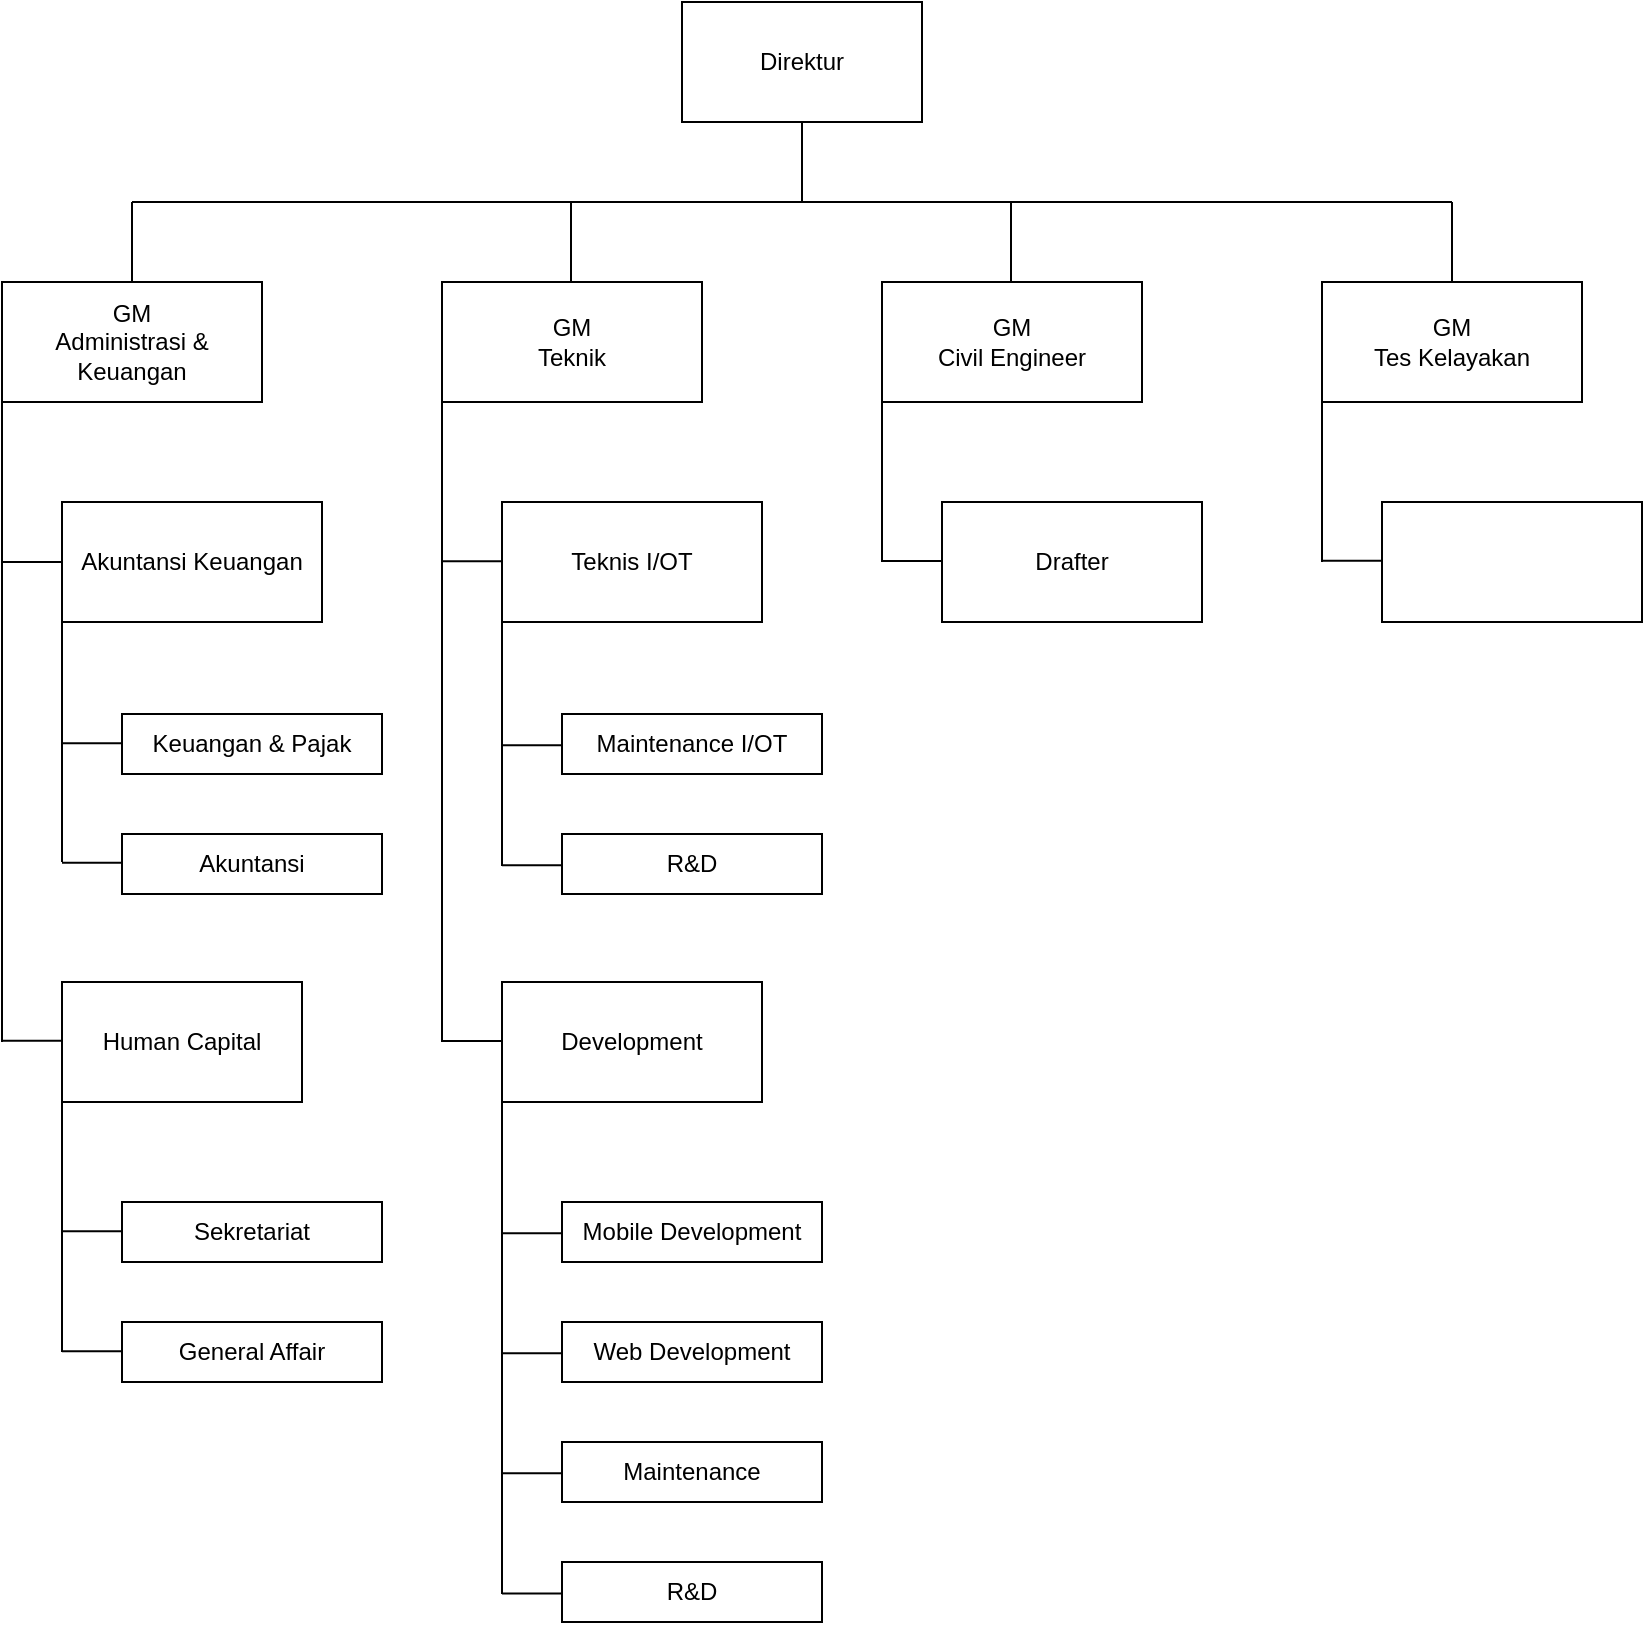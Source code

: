 <mxfile version="20.4.0" type="github">
  <diagram id="isSHysZSOV_eZTjE9S0N" name="Page-1">
    <mxGraphModel dx="1296" dy="612" grid="1" gridSize="10" guides="1" tooltips="1" connect="1" arrows="1" fold="1" page="1" pageScale="1" pageWidth="1169" pageHeight="1654" math="0" shadow="0">
      <root>
        <mxCell id="0" />
        <mxCell id="1" parent="0" />
        <mxCell id="lWKQJTrCnq6i_7RbVUrm-1" value="&lt;font style=&quot;font-size: 12px;&quot;&gt;Direktur&lt;/font&gt;" style="rounded=0;whiteSpace=wrap;html=1;" parent="1" vertex="1">
          <mxGeometry x="520" y="120" width="120" height="60" as="geometry" />
        </mxCell>
        <mxCell id="lWKQJTrCnq6i_7RbVUrm-2" value="&lt;font style=&quot;font-size: 12px;&quot;&gt;GM&lt;br&gt;Administrasi &amp;amp; Keuangan&lt;/font&gt;" style="rounded=0;whiteSpace=wrap;html=1;" parent="1" vertex="1">
          <mxGeometry x="180" y="260" width="130" height="60" as="geometry" />
        </mxCell>
        <mxCell id="lWKQJTrCnq6i_7RbVUrm-3" value="&lt;font style=&quot;font-size: 12px;&quot;&gt;GM&lt;br&gt;Teknik&lt;/font&gt;" style="rounded=0;whiteSpace=wrap;html=1;" parent="1" vertex="1">
          <mxGeometry x="400" y="260" width="130" height="60" as="geometry" />
        </mxCell>
        <mxCell id="lWKQJTrCnq6i_7RbVUrm-4" value="&lt;font style=&quot;font-size: 12px;&quot;&gt;GM&lt;br&gt;Tes Kelayakan&lt;/font&gt;" style="rounded=0;whiteSpace=wrap;html=1;" parent="1" vertex="1">
          <mxGeometry x="840" y="260" width="130" height="60" as="geometry" />
        </mxCell>
        <mxCell id="lWKQJTrCnq6i_7RbVUrm-5" value="&lt;font style=&quot;font-size: 12px;&quot;&gt;Akuntansi Keuangan&lt;/font&gt;" style="rounded=0;whiteSpace=wrap;html=1;" parent="1" vertex="1">
          <mxGeometry x="210" y="370" width="130" height="60" as="geometry" />
        </mxCell>
        <mxCell id="lWKQJTrCnq6i_7RbVUrm-6" value="&lt;font style=&quot;font-size: 12px;&quot;&gt;Keuangan &amp;amp; Pajak&lt;/font&gt;" style="rounded=0;whiteSpace=wrap;html=1;" parent="1" vertex="1">
          <mxGeometry x="240" y="476" width="130" height="30" as="geometry" />
        </mxCell>
        <mxCell id="lWKQJTrCnq6i_7RbVUrm-7" value="&lt;font style=&quot;font-size: 12px;&quot;&gt;Akuntansi&lt;/font&gt;" style="rounded=0;whiteSpace=wrap;html=1;" parent="1" vertex="1">
          <mxGeometry x="240" y="536" width="130" height="30" as="geometry" />
        </mxCell>
        <mxCell id="lWKQJTrCnq6i_7RbVUrm-8" value="&lt;font style=&quot;font-size: 12px;&quot;&gt;Human Capital&lt;/font&gt;" style="rounded=0;whiteSpace=wrap;html=1;" parent="1" vertex="1">
          <mxGeometry x="210" y="610" width="120" height="60" as="geometry" />
        </mxCell>
        <mxCell id="lWKQJTrCnq6i_7RbVUrm-9" value="&lt;font style=&quot;font-size: 12px;&quot;&gt;Sekretariat&lt;/font&gt;" style="rounded=0;whiteSpace=wrap;html=1;" parent="1" vertex="1">
          <mxGeometry x="240" y="720" width="130" height="30" as="geometry" />
        </mxCell>
        <mxCell id="lWKQJTrCnq6i_7RbVUrm-10" value="&lt;font style=&quot;font-size: 12px;&quot;&gt;General Affair&lt;/font&gt;" style="rounded=0;whiteSpace=wrap;html=1;" parent="1" vertex="1">
          <mxGeometry x="240" y="780" width="130" height="30" as="geometry" />
        </mxCell>
        <mxCell id="lWKQJTrCnq6i_7RbVUrm-11" value="&lt;font style=&quot;font-size: 12px;&quot;&gt;Teknis I/OT&lt;/font&gt;" style="rounded=0;whiteSpace=wrap;html=1;" parent="1" vertex="1">
          <mxGeometry x="430" y="370" width="130" height="60" as="geometry" />
        </mxCell>
        <mxCell id="lWKQJTrCnq6i_7RbVUrm-12" value="&lt;font style=&quot;font-size: 12px;&quot;&gt;Maintenance I/OT&lt;/font&gt;" style="rounded=0;whiteSpace=wrap;html=1;" parent="1" vertex="1">
          <mxGeometry x="460" y="476" width="130" height="30" as="geometry" />
        </mxCell>
        <mxCell id="lWKQJTrCnq6i_7RbVUrm-13" value="&lt;font style=&quot;font-size: 12px;&quot;&gt;R&amp;amp;D&lt;/font&gt;" style="rounded=0;whiteSpace=wrap;html=1;" parent="1" vertex="1">
          <mxGeometry x="460" y="536" width="130" height="30" as="geometry" />
        </mxCell>
        <mxCell id="lWKQJTrCnq6i_7RbVUrm-14" value="&lt;font style=&quot;font-size: 12px;&quot;&gt;Development&lt;/font&gt;" style="rounded=0;whiteSpace=wrap;html=1;" parent="1" vertex="1">
          <mxGeometry x="430" y="610" width="130" height="60" as="geometry" />
        </mxCell>
        <mxCell id="lWKQJTrCnq6i_7RbVUrm-15" value="&lt;font style=&quot;font-size: 12px;&quot;&gt;Mobile Development&lt;/font&gt;" style="rounded=0;whiteSpace=wrap;html=1;" parent="1" vertex="1">
          <mxGeometry x="460" y="720" width="130" height="30" as="geometry" />
        </mxCell>
        <mxCell id="lWKQJTrCnq6i_7RbVUrm-16" value="Web Development" style="rounded=0;whiteSpace=wrap;html=1;" parent="1" vertex="1">
          <mxGeometry x="460" y="780" width="130" height="30" as="geometry" />
        </mxCell>
        <mxCell id="lWKQJTrCnq6i_7RbVUrm-17" value="Maintenance" style="rounded=0;whiteSpace=wrap;html=1;" parent="1" vertex="1">
          <mxGeometry x="460" y="840" width="130" height="30" as="geometry" />
        </mxCell>
        <mxCell id="lWKQJTrCnq6i_7RbVUrm-18" value="R&amp;amp;D" style="rounded=0;whiteSpace=wrap;html=1;" parent="1" vertex="1">
          <mxGeometry x="460" y="900" width="130" height="30" as="geometry" />
        </mxCell>
        <mxCell id="lWKQJTrCnq6i_7RbVUrm-19" value="Drafter" style="rounded=0;whiteSpace=wrap;html=1;" parent="1" vertex="1">
          <mxGeometry x="650" y="370" width="130" height="60" as="geometry" />
        </mxCell>
        <mxCell id="lWKQJTrCnq6i_7RbVUrm-20" value="" style="endArrow=none;html=1;rounded=0;entryX=0.5;entryY=1;entryDx=0;entryDy=0;" parent="1" target="lWKQJTrCnq6i_7RbVUrm-1" edge="1">
          <mxGeometry width="50" height="50" relative="1" as="geometry">
            <mxPoint x="580" y="220" as="sourcePoint" />
            <mxPoint x="636" y="400" as="targetPoint" />
          </mxGeometry>
        </mxCell>
        <mxCell id="lWKQJTrCnq6i_7RbVUrm-21" value="" style="endArrow=none;html=1;rounded=0;entryX=0.5;entryY=0;entryDx=0;entryDy=0;" parent="1" target="lWKQJTrCnq6i_7RbVUrm-2" edge="1">
          <mxGeometry width="50" height="50" relative="1" as="geometry">
            <mxPoint x="245" y="220" as="sourcePoint" />
            <mxPoint x="600" y="400" as="targetPoint" />
          </mxGeometry>
        </mxCell>
        <mxCell id="lWKQJTrCnq6i_7RbVUrm-22" value="" style="endArrow=none;html=1;rounded=0;entryX=0.5;entryY=0;entryDx=0;entryDy=0;" parent="1" target="lWKQJTrCnq6i_7RbVUrm-4" edge="1">
          <mxGeometry width="50" height="50" relative="1" as="geometry">
            <mxPoint x="905" y="220" as="sourcePoint" />
            <mxPoint x="670" y="400" as="targetPoint" />
          </mxGeometry>
        </mxCell>
        <mxCell id="lWKQJTrCnq6i_7RbVUrm-23" value="" style="endArrow=none;html=1;rounded=0;" parent="1" edge="1">
          <mxGeometry width="50" height="50" relative="1" as="geometry">
            <mxPoint x="905" y="220" as="sourcePoint" />
            <mxPoint x="245" y="220" as="targetPoint" />
          </mxGeometry>
        </mxCell>
        <mxCell id="lWKQJTrCnq6i_7RbVUrm-24" value="" style="endArrow=none;html=1;rounded=0;entryX=0;entryY=1;entryDx=0;entryDy=0;" parent="1" target="lWKQJTrCnq6i_7RbVUrm-2" edge="1">
          <mxGeometry width="50" height="50" relative="1" as="geometry">
            <mxPoint x="180" y="640" as="sourcePoint" />
            <mxPoint x="580" y="450" as="targetPoint" />
          </mxGeometry>
        </mxCell>
        <mxCell id="lWKQJTrCnq6i_7RbVUrm-25" value="" style="endArrow=none;html=1;rounded=0;entryX=0;entryY=0.5;entryDx=0;entryDy=0;" parent="1" target="lWKQJTrCnq6i_7RbVUrm-5" edge="1">
          <mxGeometry width="50" height="50" relative="1" as="geometry">
            <mxPoint x="180" y="400" as="sourcePoint" />
            <mxPoint x="580" y="450" as="targetPoint" />
          </mxGeometry>
        </mxCell>
        <mxCell id="lWKQJTrCnq6i_7RbVUrm-28" value="" style="endArrow=none;html=1;rounded=0;entryX=0;entryY=0.5;entryDx=0;entryDy=0;" parent="1" edge="1">
          <mxGeometry width="50" height="50" relative="1" as="geometry">
            <mxPoint x="210" y="490.63" as="sourcePoint" />
            <mxPoint x="240" y="490.63" as="targetPoint" />
          </mxGeometry>
        </mxCell>
        <mxCell id="lWKQJTrCnq6i_7RbVUrm-29" value="" style="endArrow=none;html=1;rounded=0;entryX=0;entryY=1;entryDx=0;entryDy=0;" parent="1" edge="1">
          <mxGeometry width="50" height="50" relative="1" as="geometry">
            <mxPoint x="210" y="550" as="sourcePoint" />
            <mxPoint x="210" y="430" as="targetPoint" />
          </mxGeometry>
        </mxCell>
        <mxCell id="lWKQJTrCnq6i_7RbVUrm-30" value="" style="endArrow=none;html=1;rounded=0;entryX=0;entryY=1;entryDx=0;entryDy=0;" parent="1" edge="1">
          <mxGeometry width="50" height="50" relative="1" as="geometry">
            <mxPoint x="400" y="640" as="sourcePoint" />
            <mxPoint x="400" y="320" as="targetPoint" />
          </mxGeometry>
        </mxCell>
        <mxCell id="lWKQJTrCnq6i_7RbVUrm-32" value="" style="endArrow=none;html=1;rounded=0;entryX=0;entryY=0.5;entryDx=0;entryDy=0;" parent="1" edge="1">
          <mxGeometry width="50" height="50" relative="1" as="geometry">
            <mxPoint x="400" y="399.57" as="sourcePoint" />
            <mxPoint x="430" y="399.57" as="targetPoint" />
          </mxGeometry>
        </mxCell>
        <mxCell id="lWKQJTrCnq6i_7RbVUrm-33" value="" style="endArrow=none;html=1;rounded=0;entryX=0;entryY=0.5;entryDx=0;entryDy=0;" parent="1" edge="1">
          <mxGeometry width="50" height="50" relative="1" as="geometry">
            <mxPoint x="210" y="550.41" as="sourcePoint" />
            <mxPoint x="240" y="550.41" as="targetPoint" />
          </mxGeometry>
        </mxCell>
        <mxCell id="lWKQJTrCnq6i_7RbVUrm-34" value="" style="endArrow=none;html=1;rounded=0;entryX=0;entryY=0.5;entryDx=0;entryDy=0;" parent="1" edge="1">
          <mxGeometry width="50" height="50" relative="1" as="geometry">
            <mxPoint x="210" y="734.68" as="sourcePoint" />
            <mxPoint x="240" y="734.68" as="targetPoint" />
          </mxGeometry>
        </mxCell>
        <mxCell id="lWKQJTrCnq6i_7RbVUrm-35" value="" style="endArrow=none;html=1;rounded=0;entryX=0;entryY=0.5;entryDx=0;entryDy=0;" parent="1" edge="1">
          <mxGeometry width="50" height="50" relative="1" as="geometry">
            <mxPoint x="210" y="794.68" as="sourcePoint" />
            <mxPoint x="240" y="794.68" as="targetPoint" />
          </mxGeometry>
        </mxCell>
        <mxCell id="lWKQJTrCnq6i_7RbVUrm-36" value="" style="endArrow=none;html=1;rounded=0;entryX=0;entryY=1;entryDx=0;entryDy=0;" parent="1" edge="1">
          <mxGeometry width="50" height="50" relative="1" as="geometry">
            <mxPoint x="210" y="795" as="sourcePoint" />
            <mxPoint x="210" y="665" as="targetPoint" />
          </mxGeometry>
        </mxCell>
        <mxCell id="lWKQJTrCnq6i_7RbVUrm-37" value="" style="endArrow=none;html=1;rounded=0;entryX=0;entryY=1;entryDx=0;entryDy=0;" parent="1" edge="1" target="lWKQJTrCnq6i_7RbVUrm-11">
          <mxGeometry width="50" height="50" relative="1" as="geometry">
            <mxPoint x="430" y="552" as="sourcePoint" />
            <mxPoint x="430" y="432" as="targetPoint" />
          </mxGeometry>
        </mxCell>
        <mxCell id="lWKQJTrCnq6i_7RbVUrm-38" value="" style="endArrow=none;html=1;rounded=0;entryX=0;entryY=0.5;entryDx=0;entryDy=0;" parent="1" edge="1">
          <mxGeometry width="50" height="50" relative="1" as="geometry">
            <mxPoint x="430" y="491.67" as="sourcePoint" />
            <mxPoint x="460" y="491.67" as="targetPoint" />
          </mxGeometry>
        </mxCell>
        <mxCell id="lWKQJTrCnq6i_7RbVUrm-39" value="" style="endArrow=none;html=1;rounded=0;entryX=0;entryY=0.5;entryDx=0;entryDy=0;" parent="1" edge="1">
          <mxGeometry width="50" height="50" relative="1" as="geometry">
            <mxPoint x="430" y="551.6" as="sourcePoint" />
            <mxPoint x="460" y="551.6" as="targetPoint" />
          </mxGeometry>
        </mxCell>
        <mxCell id="lWKQJTrCnq6i_7RbVUrm-41" value="" style="endArrow=none;html=1;rounded=0;entryX=0;entryY=0.5;entryDx=0;entryDy=0;" parent="1" edge="1">
          <mxGeometry width="50" height="50" relative="1" as="geometry">
            <mxPoint x="430" y="735.68" as="sourcePoint" />
            <mxPoint x="460" y="735.68" as="targetPoint" />
          </mxGeometry>
        </mxCell>
        <mxCell id="lWKQJTrCnq6i_7RbVUrm-42" value="" style="endArrow=none;html=1;rounded=0;entryX=0;entryY=0.5;entryDx=0;entryDy=0;" parent="1" edge="1">
          <mxGeometry width="50" height="50" relative="1" as="geometry">
            <mxPoint x="430" y="795.58" as="sourcePoint" />
            <mxPoint x="460" y="795.58" as="targetPoint" />
          </mxGeometry>
        </mxCell>
        <mxCell id="lWKQJTrCnq6i_7RbVUrm-43" value="" style="endArrow=none;html=1;rounded=0;entryX=0;entryY=0.5;entryDx=0;entryDy=0;" parent="1" edge="1">
          <mxGeometry width="50" height="50" relative="1" as="geometry">
            <mxPoint x="430" y="855.63" as="sourcePoint" />
            <mxPoint x="460" y="855.63" as="targetPoint" />
          </mxGeometry>
        </mxCell>
        <mxCell id="lWKQJTrCnq6i_7RbVUrm-44" value="" style="endArrow=none;html=1;rounded=0;entryX=0;entryY=0.5;entryDx=0;entryDy=0;" parent="1" edge="1">
          <mxGeometry width="50" height="50" relative="1" as="geometry">
            <mxPoint x="430" y="915.69" as="sourcePoint" />
            <mxPoint x="460" y="915.69" as="targetPoint" />
          </mxGeometry>
        </mxCell>
        <mxCell id="lWKQJTrCnq6i_7RbVUrm-45" value="" style="endArrow=none;html=1;rounded=0;entryX=0;entryY=1;entryDx=0;entryDy=0;" parent="1" edge="1">
          <mxGeometry width="50" height="50" relative="1" as="geometry">
            <mxPoint x="430" y="916" as="sourcePoint" />
            <mxPoint x="430" y="666" as="targetPoint" />
          </mxGeometry>
        </mxCell>
        <mxCell id="zuH2Xycc50k_HkZPa2PN-1" value="&lt;font style=&quot;&quot;&gt;&lt;font style=&quot;font-size: 12px;&quot;&gt;GM&lt;br&gt;Civil Engineer&lt;/font&gt;&lt;br&gt;&lt;/font&gt;" style="rounded=0;whiteSpace=wrap;html=1;" vertex="1" parent="1">
          <mxGeometry x="620" y="260" width="130" height="60" as="geometry" />
        </mxCell>
        <mxCell id="zuH2Xycc50k_HkZPa2PN-2" value="" style="rounded=0;whiteSpace=wrap;html=1;" vertex="1" parent="1">
          <mxGeometry x="870" y="370" width="130" height="60" as="geometry" />
        </mxCell>
        <mxCell id="zuH2Xycc50k_HkZPa2PN-3" value="" style="endArrow=none;html=1;rounded=0;entryX=0;entryY=1;entryDx=0;entryDy=0;" edge="1" parent="1" target="zuH2Xycc50k_HkZPa2PN-1">
          <mxGeometry width="50" height="50" relative="1" as="geometry">
            <mxPoint x="620" y="400" as="sourcePoint" />
            <mxPoint x="590" y="360" as="targetPoint" />
          </mxGeometry>
        </mxCell>
        <mxCell id="zuH2Xycc50k_HkZPa2PN-4" value="" style="endArrow=none;html=1;rounded=0;entryX=0;entryY=0.5;entryDx=0;entryDy=0;" edge="1" parent="1">
          <mxGeometry width="50" height="50" relative="1" as="geometry">
            <mxPoint x="620" y="399.5" as="sourcePoint" />
            <mxPoint x="650" y="399.5" as="targetPoint" />
          </mxGeometry>
        </mxCell>
        <mxCell id="zuH2Xycc50k_HkZPa2PN-5" value="" style="endArrow=none;html=1;rounded=0;entryX=0;entryY=1;entryDx=0;entryDy=0;" edge="1" parent="1">
          <mxGeometry width="50" height="50" relative="1" as="geometry">
            <mxPoint x="840" y="400" as="sourcePoint" />
            <mxPoint x="840" y="320" as="targetPoint" />
          </mxGeometry>
        </mxCell>
        <mxCell id="zuH2Xycc50k_HkZPa2PN-6" value="" style="endArrow=none;html=1;rounded=0;entryX=0;entryY=0.5;entryDx=0;entryDy=0;" edge="1" parent="1">
          <mxGeometry width="50" height="50" relative="1" as="geometry">
            <mxPoint x="840" y="399.41" as="sourcePoint" />
            <mxPoint x="870" y="399.41" as="targetPoint" />
          </mxGeometry>
        </mxCell>
        <mxCell id="zuH2Xycc50k_HkZPa2PN-7" value="" style="endArrow=none;html=1;rounded=0;entryX=0;entryY=0.5;entryDx=0;entryDy=0;" edge="1" parent="1">
          <mxGeometry width="50" height="50" relative="1" as="geometry">
            <mxPoint x="400" y="639.5" as="sourcePoint" />
            <mxPoint x="430" y="639.5" as="targetPoint" />
          </mxGeometry>
        </mxCell>
        <mxCell id="zuH2Xycc50k_HkZPa2PN-8" value="" style="endArrow=none;html=1;rounded=0;entryX=0;entryY=0.5;entryDx=0;entryDy=0;" edge="1" parent="1">
          <mxGeometry width="50" height="50" relative="1" as="geometry">
            <mxPoint x="180" y="639.41" as="sourcePoint" />
            <mxPoint x="210" y="639.41" as="targetPoint" />
          </mxGeometry>
        </mxCell>
        <mxCell id="zuH2Xycc50k_HkZPa2PN-9" value="" style="endArrow=none;html=1;rounded=0;entryX=0.5;entryY=0;entryDx=0;entryDy=0;" edge="1" parent="1">
          <mxGeometry width="50" height="50" relative="1" as="geometry">
            <mxPoint x="464.5" y="220" as="sourcePoint" />
            <mxPoint x="464.5" y="260" as="targetPoint" />
          </mxGeometry>
        </mxCell>
        <mxCell id="zuH2Xycc50k_HkZPa2PN-10" value="" style="endArrow=none;html=1;rounded=0;entryX=0.5;entryY=0;entryDx=0;entryDy=0;" edge="1" parent="1">
          <mxGeometry width="50" height="50" relative="1" as="geometry">
            <mxPoint x="684.5" y="220" as="sourcePoint" />
            <mxPoint x="684.5" y="260" as="targetPoint" />
          </mxGeometry>
        </mxCell>
      </root>
    </mxGraphModel>
  </diagram>
</mxfile>
